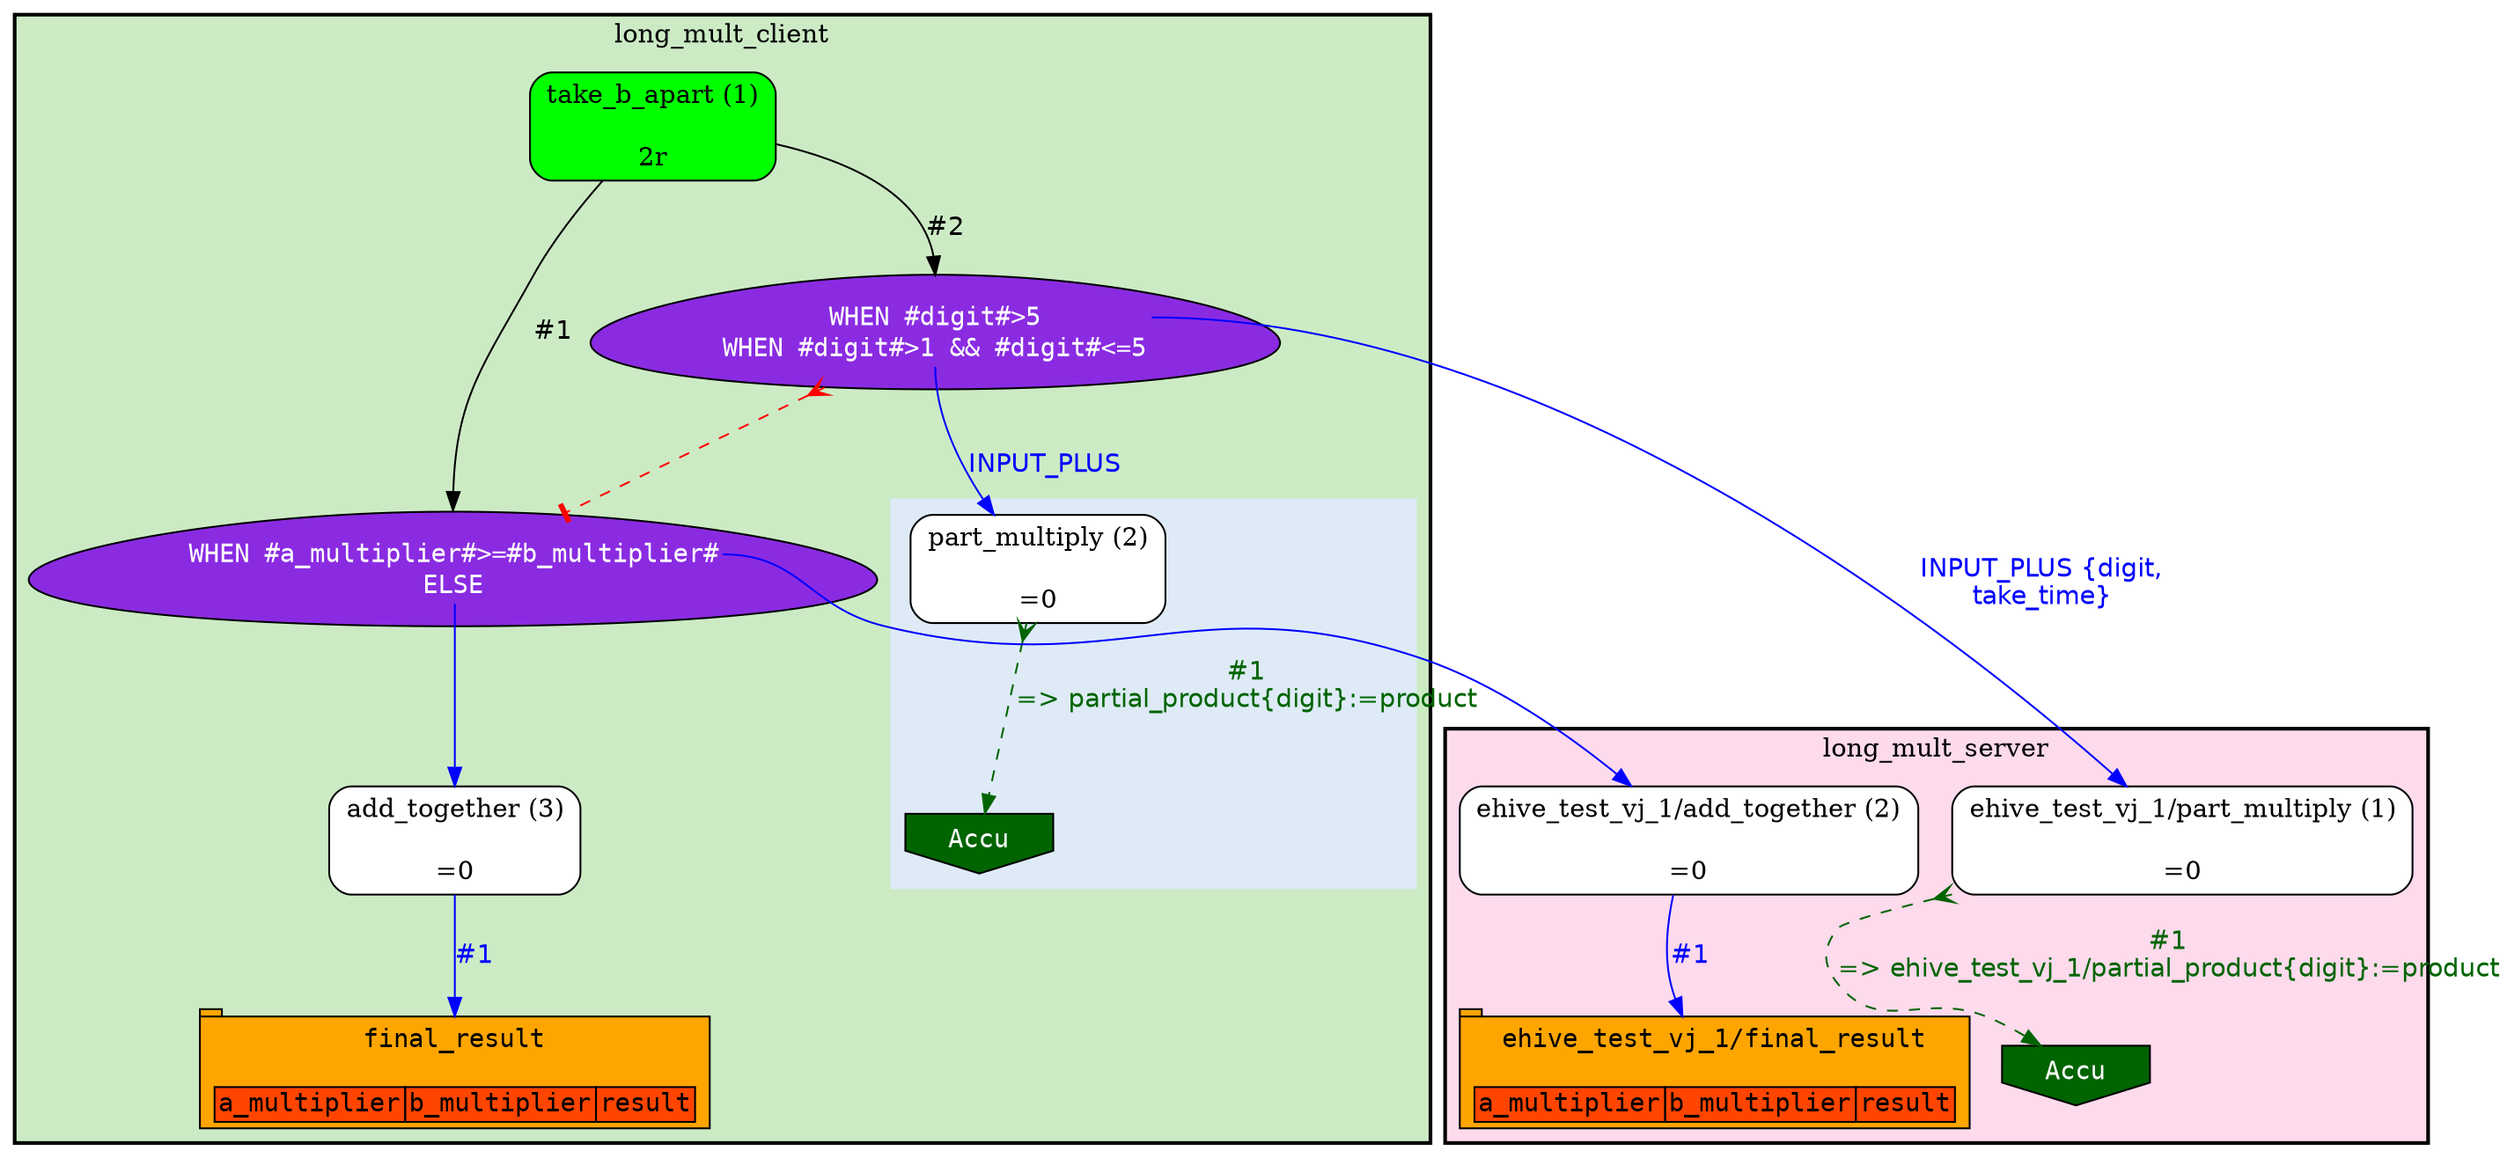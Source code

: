 digraph test {
	ratio="compress"; concentrate = "true"; name = "AnalysisWorkflow"; pad = "0.0";
	analysis_add_together [fillcolor="white", fontname="Times-Roman", label=<<table border="0" cellborder="0" cellspacing="0" cellpadding="1"><tr><td colspan="1">add_together (3)</td></tr><tr><td colspan="1"> </td></tr><tr><td colspan="1">=0</td></tr></table>>, shape="Mrecord", style="filled"];
	analysis_part_multiply [fillcolor="white", fontname="Times-Roman", label=<<table border="0" cellborder="0" cellspacing="0" cellpadding="1"><tr><td colspan="1">part_multiply (2)</td></tr><tr><td colspan="1"> </td></tr><tr><td colspan="1">=0</td></tr></table>>, shape="Mrecord", style="filled"];
	analysis_take_b_apart [fillcolor="green", fontname="Times-Roman", label=<<table border="0" cellborder="0" cellspacing="0" cellpadding="1"><tr><td colspan="1">take_b_apart (1)</td></tr><tr><td colspan="1"> </td></tr><tr><td colspan="1">2r</td></tr></table>>, shape="Mrecord", style="filled"];
	dfr_1_mp [fillcolor="blueviolet", fontcolor="white", fontname="Courier", label=<<table border="0" cellborder="0" cellspacing="0" cellpadding="1">i<tr><td></td></tr><tr><td port="cond_0">WHEN #a_multiplier#&gt;=#b_multiplier#</td></tr><tr><td port="cond_1">ELSE</td></tr></table>>, shape="egg", style="filled"];
	dfr_2_mp [fillcolor="blueviolet", fontcolor="white", fontname="Courier", label=<<table border="0" cellborder="0" cellspacing="0" cellpadding="1">i<tr><td></td></tr><tr><td port="cond_0">WHEN #digit#&gt;5</td></tr><tr><td port="cond_1">WHEN #digit#&gt;1 &amp;&amp; #digit#&lt;=5</td></tr></table>>, shape="egg", style="filled"];
	foreign_analysis_ehive_test_vj_1__add_together [fillcolor="white", fontname="Times-Roman", label=<<table border="0" cellborder="0" cellspacing="0" cellpadding="1"><tr><td colspan="1">ehive_test_vj_1/add_together (2)</td></tr><tr><td colspan="1"> </td></tr><tr><td colspan="1">=0</td></tr></table>>, shape="Mrecord", style="filled"];
	foreign_analysis_ehive_test_vj_1__part_multiply [fillcolor="white", fontname="Times-Roman", label=<<table border="0" cellborder="0" cellspacing="0" cellpadding="1"><tr><td colspan="1">ehive_test_vj_1/part_multiply (1)</td></tr><tr><td colspan="1"> </td></tr><tr><td colspan="1">=0</td></tr></table>>, shape="Mrecord", style="filled"];
	sink_dfr_1_mp [fillcolor="darkgreen", fontcolor="white", fontname="Courier", label="Accu", shape="invhouse", style="filled"];
	sink_long_mult_server [fillcolor="darkgreen", fontcolor="white", fontname="Courier", label="Accu", shape="invhouse", style="filled"];
	table_ehive_test_vj_1__final_result [fillcolor="orange", fontcolor="black", fontname="Courier", label=<<table border="0" cellborder="0" cellspacing="0" cellpadding="1"><tr><td colspan="3">ehive_test_vj_1/final_result</td></tr><tr><td colspan="3"> </td></tr><tr><td bgcolor="orangered" border="1">a_multiplier</td><td bgcolor="orangered" border="1">b_multiplier</td><td bgcolor="orangered" border="1">result</td></tr></table>>, shape="tab", style="filled"];
	table_final_result [fillcolor="orange", fontcolor="black", fontname="Courier", label=<<table border="0" cellborder="0" cellspacing="0" cellpadding="1"><tr><td colspan="3">final_result</td></tr><tr><td colspan="3"> </td></tr><tr><td bgcolor="orangered" border="1">a_multiplier</td><td bgcolor="orangered" border="1">b_multiplier</td><td bgcolor="orangered" border="1">result</td></tr></table>>, shape="tab", style="filled"];
	analysis_add_together -> table_final_result [color="blue", fontcolor="blue", fontname="Helvetica", label="#1\n"];
	analysis_part_multiply -> sink_dfr_1_mp [arrowtail="crow", color="darkgreen", dir="both", fontcolor="darkgreen", fontname="Helvetica", label="#1\n=> partial_product{digit}:=product", style="dashed"];
	analysis_take_b_apart -> dfr_1_mp [arrowhead="normal", color="black", fontcolor="black", fontname="Helvetica", headport="n", label="#1"];
	analysis_take_b_apart -> dfr_2_mp [arrowhead="normal", color="black", fontcolor="black", fontname="Helvetica", headport="n", label="#2"];
	dfr_1_mp -> analysis_add_together [color="blue", fontcolor="blue", fontname="Helvetica", label="\n", tailport="cond_1"];
	dfr_1_mp -> foreign_analysis_ehive_test_vj_1__add_together [color="blue", fontcolor="blue", fontname="Helvetica", label="\n", tailport="cond_0"];
	dfr_2_mp -> analysis_part_multiply [color="blue", fontcolor="blue", fontname="Helvetica", label="\nINPUT_PLUS ", tailport="cond_1"];
	dfr_2_mp -> dfr_1_mp [arrowhead="tee", arrowtail="crow", color="red", dir="both", style="dashed"];
	dfr_2_mp -> foreign_analysis_ehive_test_vj_1__part_multiply [color="blue", fontcolor="blue", fontname="Helvetica", label="\nINPUT_PLUS {digit,\ntake_time}", tailport="cond_0"];
	foreign_analysis_ehive_test_vj_1__add_together -> table_ehive_test_vj_1__final_result [color="blue", fontcolor="blue", fontname="Helvetica", label="#1\n"];
	foreign_analysis_ehive_test_vj_1__part_multiply -> sink_long_mult_server [arrowtail="crow", color="darkgreen", dir="both", fontcolor="darkgreen", fontname="Helvetica", label="#1\n=> ehive_test_vj_1/partial_product{digit}:=product", style="dashed"];

subgraph cluster_long_mult_client {
	label="long_mult_client";
	style="bold,filled";
	colorscheme="pastel19";
	fillcolor="3";
	color="";
	analysis_add_together;
	analysis_take_b_apart;
	subgraph cluster_cl_dfr_1_mp {
		label="";
		style="filled";
		colorscheme="blues9";
		fillcolor="2";
		color="2";
		analysis_part_multiply;
		sink_dfr_1_mp;
	}
	dfr_1_mp;
	dfr_2_mp;
	table_final_result;
}
subgraph cluster_long_mult_server {
	label="long_mult_server";
	style="bold,filled";
	colorscheme="pastel19";
	fillcolor="8";
	color="";
	foreign_analysis_ehive_test_vj_1__add_together;
	foreign_analysis_ehive_test_vj_1__part_multiply;
	sink_long_mult_server;
	table_ehive_test_vj_1__final_result;
}
}
